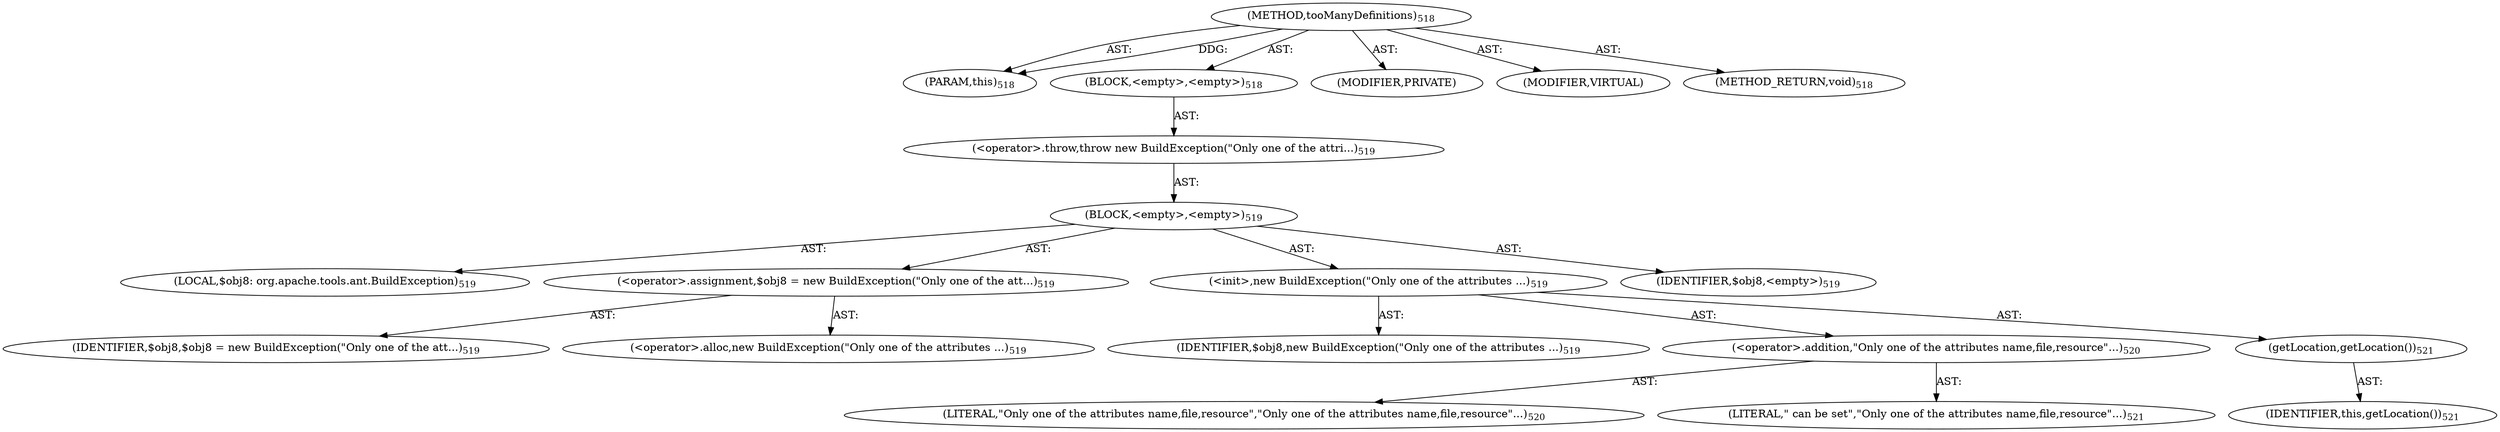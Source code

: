 digraph "tooManyDefinitions" {  
"111669149723" [label = <(METHOD,tooManyDefinitions)<SUB>518</SUB>> ]
"115964117013" [label = <(PARAM,this)<SUB>518</SUB>> ]
"25769803853" [label = <(BLOCK,&lt;empty&gt;,&lt;empty&gt;)<SUB>518</SUB>> ]
"30064771350" [label = <(&lt;operator&gt;.throw,throw new BuildException(&quot;Only one of the attri...)<SUB>519</SUB>> ]
"25769803854" [label = <(BLOCK,&lt;empty&gt;,&lt;empty&gt;)<SUB>519</SUB>> ]
"94489280534" [label = <(LOCAL,$obj8: org.apache.tools.ant.BuildException)<SUB>519</SUB>> ]
"30064771351" [label = <(&lt;operator&gt;.assignment,$obj8 = new BuildException(&quot;Only one of the att...)<SUB>519</SUB>> ]
"68719476975" [label = <(IDENTIFIER,$obj8,$obj8 = new BuildException(&quot;Only one of the att...)<SUB>519</SUB>> ]
"30064771352" [label = <(&lt;operator&gt;.alloc,new BuildException(&quot;Only one of the attributes ...)<SUB>519</SUB>> ]
"30064771353" [label = <(&lt;init&gt;,new BuildException(&quot;Only one of the attributes ...)<SUB>519</SUB>> ]
"68719476976" [label = <(IDENTIFIER,$obj8,new BuildException(&quot;Only one of the attributes ...)<SUB>519</SUB>> ]
"30064771354" [label = <(&lt;operator&gt;.addition,&quot;Only one of the attributes name,file,resource&quot;...)<SUB>520</SUB>> ]
"90194313270" [label = <(LITERAL,&quot;Only one of the attributes name,file,resource&quot;,&quot;Only one of the attributes name,file,resource&quot;...)<SUB>520</SUB>> ]
"90194313271" [label = <(LITERAL,&quot; can be set&quot;,&quot;Only one of the attributes name,file,resource&quot;...)<SUB>521</SUB>> ]
"30064771355" [label = <(getLocation,getLocation())<SUB>521</SUB>> ]
"68719476788" [label = <(IDENTIFIER,this,getLocation())<SUB>521</SUB>> ]
"68719476977" [label = <(IDENTIFIER,$obj8,&lt;empty&gt;)<SUB>519</SUB>> ]
"133143986251" [label = <(MODIFIER,PRIVATE)> ]
"133143986252" [label = <(MODIFIER,VIRTUAL)> ]
"128849018907" [label = <(METHOD_RETURN,void)<SUB>518</SUB>> ]
  "111669149723" -> "115964117013"  [ label = "AST: "] 
  "111669149723" -> "25769803853"  [ label = "AST: "] 
  "111669149723" -> "133143986251"  [ label = "AST: "] 
  "111669149723" -> "133143986252"  [ label = "AST: "] 
  "111669149723" -> "128849018907"  [ label = "AST: "] 
  "25769803853" -> "30064771350"  [ label = "AST: "] 
  "30064771350" -> "25769803854"  [ label = "AST: "] 
  "25769803854" -> "94489280534"  [ label = "AST: "] 
  "25769803854" -> "30064771351"  [ label = "AST: "] 
  "25769803854" -> "30064771353"  [ label = "AST: "] 
  "25769803854" -> "68719476977"  [ label = "AST: "] 
  "30064771351" -> "68719476975"  [ label = "AST: "] 
  "30064771351" -> "30064771352"  [ label = "AST: "] 
  "30064771353" -> "68719476976"  [ label = "AST: "] 
  "30064771353" -> "30064771354"  [ label = "AST: "] 
  "30064771353" -> "30064771355"  [ label = "AST: "] 
  "30064771354" -> "90194313270"  [ label = "AST: "] 
  "30064771354" -> "90194313271"  [ label = "AST: "] 
  "30064771355" -> "68719476788"  [ label = "AST: "] 
  "111669149723" -> "115964117013"  [ label = "DDG: "] 
}

